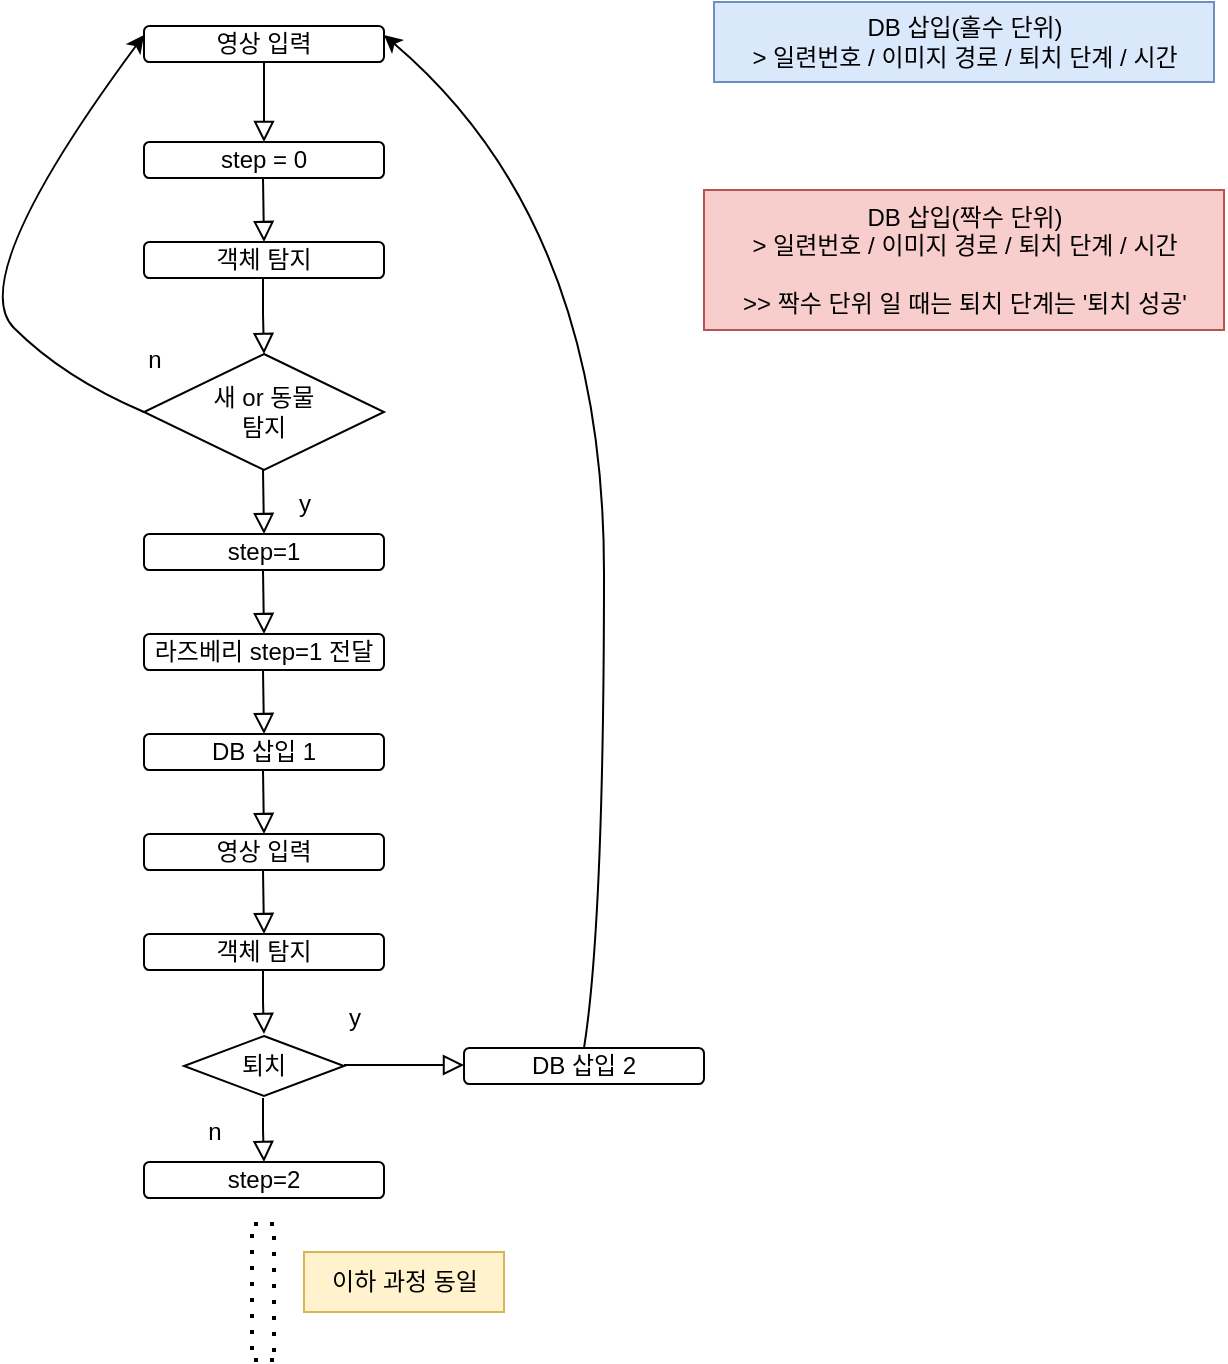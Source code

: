 <mxfile version="20.2.2" type="github">
  <diagram id="C5RBs43oDa-KdzZeNtuy" name="Page-1">
    <mxGraphModel dx="1422" dy="794" grid="1" gridSize="10" guides="1" tooltips="1" connect="1" arrows="1" fold="1" page="1" pageScale="1" pageWidth="827" pageHeight="1169" math="0" shadow="0">
      <root>
        <mxCell id="WIyWlLk6GJQsqaUBKTNV-0" />
        <mxCell id="WIyWlLk6GJQsqaUBKTNV-1" parent="WIyWlLk6GJQsqaUBKTNV-0" />
        <mxCell id="WIyWlLk6GJQsqaUBKTNV-2" value="" style="rounded=0;html=1;jettySize=auto;orthogonalLoop=1;fontSize=11;endArrow=block;endFill=0;endSize=8;strokeWidth=1;shadow=0;labelBackgroundColor=none;edgeStyle=orthogonalEdgeStyle;" parent="WIyWlLk6GJQsqaUBKTNV-1" source="WIyWlLk6GJQsqaUBKTNV-3" edge="1">
          <mxGeometry relative="1" as="geometry">
            <mxPoint x="220" y="100" as="targetPoint" />
          </mxGeometry>
        </mxCell>
        <mxCell id="WIyWlLk6GJQsqaUBKTNV-3" value="영상 입력" style="rounded=1;whiteSpace=wrap;html=1;fontSize=12;glass=0;strokeWidth=1;shadow=0;" parent="WIyWlLk6GJQsqaUBKTNV-1" vertex="1">
          <mxGeometry x="160" y="42" width="120" height="18" as="geometry" />
        </mxCell>
        <mxCell id="WIyWlLk6GJQsqaUBKTNV-7" value="step = 0" style="rounded=1;whiteSpace=wrap;html=1;fontSize=12;glass=0;strokeWidth=1;shadow=0;" parent="WIyWlLk6GJQsqaUBKTNV-1" vertex="1">
          <mxGeometry x="160" y="100" width="120" height="18" as="geometry" />
        </mxCell>
        <mxCell id="y3ozLtBguuKfw4f1QjwZ-0" value="객체 탐지" style="rounded=1;whiteSpace=wrap;html=1;" parent="WIyWlLk6GJQsqaUBKTNV-1" vertex="1">
          <mxGeometry x="160" y="150" width="120" height="18" as="geometry" />
        </mxCell>
        <mxCell id="y3ozLtBguuKfw4f1QjwZ-1" value="" style="rounded=0;html=1;jettySize=auto;orthogonalLoop=1;fontSize=11;endArrow=block;endFill=0;endSize=8;strokeWidth=1;shadow=0;labelBackgroundColor=none;edgeStyle=orthogonalEdgeStyle;" parent="WIyWlLk6GJQsqaUBKTNV-1" edge="1">
          <mxGeometry relative="1" as="geometry">
            <mxPoint x="219.5" y="118" as="sourcePoint" />
            <mxPoint x="220" y="150" as="targetPoint" />
          </mxGeometry>
        </mxCell>
        <mxCell id="y3ozLtBguuKfw4f1QjwZ-2" value="새 or 동물 &lt;br&gt;탐지" style="rhombus;whiteSpace=wrap;html=1;" parent="WIyWlLk6GJQsqaUBKTNV-1" vertex="1">
          <mxGeometry x="160" y="206" width="120" height="58" as="geometry" />
        </mxCell>
        <mxCell id="y3ozLtBguuKfw4f1QjwZ-6" value="" style="rounded=0;html=1;jettySize=auto;orthogonalLoop=1;fontSize=11;endArrow=block;endFill=0;endSize=8;strokeWidth=1;shadow=0;labelBackgroundColor=none;edgeStyle=orthogonalEdgeStyle;" parent="WIyWlLk6GJQsqaUBKTNV-1" edge="1">
          <mxGeometry relative="1" as="geometry">
            <mxPoint x="219.5" y="168" as="sourcePoint" />
            <mxPoint x="220" y="206" as="targetPoint" />
            <Array as="points">
              <mxPoint x="220" y="186" />
              <mxPoint x="220" y="186" />
            </Array>
          </mxGeometry>
        </mxCell>
        <mxCell id="y3ozLtBguuKfw4f1QjwZ-8" value="step=1" style="rounded=1;whiteSpace=wrap;html=1;" parent="WIyWlLk6GJQsqaUBKTNV-1" vertex="1">
          <mxGeometry x="160" y="296" width="120" height="18" as="geometry" />
        </mxCell>
        <mxCell id="y3ozLtBguuKfw4f1QjwZ-9" value="" style="rounded=0;html=1;jettySize=auto;orthogonalLoop=1;fontSize=11;endArrow=block;endFill=0;endSize=8;strokeWidth=1;shadow=0;labelBackgroundColor=none;edgeStyle=orthogonalEdgeStyle;" parent="WIyWlLk6GJQsqaUBKTNV-1" edge="1">
          <mxGeometry relative="1" as="geometry">
            <mxPoint x="219.5" y="264" as="sourcePoint" />
            <mxPoint x="220" y="296" as="targetPoint" />
          </mxGeometry>
        </mxCell>
        <mxCell id="y3ozLtBguuKfw4f1QjwZ-10" value="y" style="text;html=1;resizable=0;autosize=1;align=center;verticalAlign=middle;points=[];fillColor=none;strokeColor=none;rounded=0;" parent="WIyWlLk6GJQsqaUBKTNV-1" vertex="1">
          <mxGeometry x="225" y="266" width="30" height="30" as="geometry" />
        </mxCell>
        <mxCell id="y3ozLtBguuKfw4f1QjwZ-13" value="라즈베리 step=1 전달" style="rounded=1;whiteSpace=wrap;html=1;" parent="WIyWlLk6GJQsqaUBKTNV-1" vertex="1">
          <mxGeometry x="160" y="346" width="120" height="18" as="geometry" />
        </mxCell>
        <mxCell id="y3ozLtBguuKfw4f1QjwZ-15" value="" style="rounded=0;html=1;jettySize=auto;orthogonalLoop=1;fontSize=11;endArrow=block;endFill=0;endSize=8;strokeWidth=1;shadow=0;labelBackgroundColor=none;edgeStyle=orthogonalEdgeStyle;" parent="WIyWlLk6GJQsqaUBKTNV-1" edge="1">
          <mxGeometry relative="1" as="geometry">
            <mxPoint x="219.5" y="314" as="sourcePoint" />
            <mxPoint x="220" y="346" as="targetPoint" />
          </mxGeometry>
        </mxCell>
        <mxCell id="y3ozLtBguuKfw4f1QjwZ-16" value="DB 삽입 1" style="rounded=1;whiteSpace=wrap;html=1;" parent="WIyWlLk6GJQsqaUBKTNV-1" vertex="1">
          <mxGeometry x="160" y="396" width="120" height="18" as="geometry" />
        </mxCell>
        <mxCell id="y3ozLtBguuKfw4f1QjwZ-17" value="" style="rounded=0;html=1;jettySize=auto;orthogonalLoop=1;fontSize=11;endArrow=block;endFill=0;endSize=8;strokeWidth=1;shadow=0;labelBackgroundColor=none;edgeStyle=orthogonalEdgeStyle;" parent="WIyWlLk6GJQsqaUBKTNV-1" edge="1">
          <mxGeometry relative="1" as="geometry">
            <mxPoint x="219.5" y="364" as="sourcePoint" />
            <mxPoint x="220" y="396" as="targetPoint" />
          </mxGeometry>
        </mxCell>
        <mxCell id="y3ozLtBguuKfw4f1QjwZ-20" value="영상 입력" style="rounded=1;whiteSpace=wrap;html=1;" parent="WIyWlLk6GJQsqaUBKTNV-1" vertex="1">
          <mxGeometry x="160" y="446" width="120" height="18" as="geometry" />
        </mxCell>
        <mxCell id="y3ozLtBguuKfw4f1QjwZ-21" value="" style="rounded=0;html=1;jettySize=auto;orthogonalLoop=1;fontSize=11;endArrow=block;endFill=0;endSize=8;strokeWidth=1;shadow=0;labelBackgroundColor=none;edgeStyle=orthogonalEdgeStyle;" parent="WIyWlLk6GJQsqaUBKTNV-1" edge="1">
          <mxGeometry relative="1" as="geometry">
            <mxPoint x="219.5" y="414" as="sourcePoint" />
            <mxPoint x="220" y="446" as="targetPoint" />
          </mxGeometry>
        </mxCell>
        <mxCell id="y3ozLtBguuKfw4f1QjwZ-22" value="객체 탐지" style="rounded=1;whiteSpace=wrap;html=1;" parent="WIyWlLk6GJQsqaUBKTNV-1" vertex="1">
          <mxGeometry x="160" y="496" width="120" height="18" as="geometry" />
        </mxCell>
        <mxCell id="y3ozLtBguuKfw4f1QjwZ-23" value="" style="rounded=0;html=1;jettySize=auto;orthogonalLoop=1;fontSize=11;endArrow=block;endFill=0;endSize=8;strokeWidth=1;shadow=0;labelBackgroundColor=none;edgeStyle=orthogonalEdgeStyle;" parent="WIyWlLk6GJQsqaUBKTNV-1" edge="1">
          <mxGeometry relative="1" as="geometry">
            <mxPoint x="219.5" y="464" as="sourcePoint" />
            <mxPoint x="220" y="496" as="targetPoint" />
          </mxGeometry>
        </mxCell>
        <mxCell id="y3ozLtBguuKfw4f1QjwZ-24" value="퇴치" style="rhombus;whiteSpace=wrap;html=1;" parent="WIyWlLk6GJQsqaUBKTNV-1" vertex="1">
          <mxGeometry x="180" y="547" width="80" height="30" as="geometry" />
        </mxCell>
        <mxCell id="y3ozLtBguuKfw4f1QjwZ-25" value="" style="rounded=0;html=1;jettySize=auto;orthogonalLoop=1;fontSize=11;endArrow=block;endFill=0;endSize=8;strokeWidth=1;shadow=0;labelBackgroundColor=none;edgeStyle=orthogonalEdgeStyle;" parent="WIyWlLk6GJQsqaUBKTNV-1" edge="1">
          <mxGeometry relative="1" as="geometry">
            <mxPoint x="219.5" y="514" as="sourcePoint" />
            <mxPoint x="220" y="546" as="targetPoint" />
            <Array as="points">
              <mxPoint x="220" y="530" />
              <mxPoint x="220" y="530" />
            </Array>
          </mxGeometry>
        </mxCell>
        <mxCell id="y3ozLtBguuKfw4f1QjwZ-27" value="" style="rounded=0;html=1;jettySize=auto;orthogonalLoop=1;fontSize=11;endArrow=block;endFill=0;endSize=8;strokeWidth=1;shadow=0;labelBackgroundColor=none;edgeStyle=orthogonalEdgeStyle;" parent="WIyWlLk6GJQsqaUBKTNV-1" edge="1">
          <mxGeometry relative="1" as="geometry">
            <mxPoint x="219.5" y="578" as="sourcePoint" />
            <mxPoint x="220" y="610" as="targetPoint" />
            <Array as="points">
              <mxPoint x="220" y="594" />
              <mxPoint x="220" y="594" />
            </Array>
          </mxGeometry>
        </mxCell>
        <mxCell id="y3ozLtBguuKfw4f1QjwZ-28" value="step=2" style="rounded=1;whiteSpace=wrap;html=1;" parent="WIyWlLk6GJQsqaUBKTNV-1" vertex="1">
          <mxGeometry x="160" y="610" width="120" height="18" as="geometry" />
        </mxCell>
        <mxCell id="y3ozLtBguuKfw4f1QjwZ-30" value="" style="endArrow=none;dashed=1;html=1;dashPattern=1 3;strokeWidth=2;rounded=0;shape=flexArrow;" parent="WIyWlLk6GJQsqaUBKTNV-1" edge="1">
          <mxGeometry width="50" height="50" relative="1" as="geometry">
            <mxPoint x="219.5" y="710" as="sourcePoint" />
            <mxPoint x="219.5" y="640" as="targetPoint" />
          </mxGeometry>
        </mxCell>
        <mxCell id="y3ozLtBguuKfw4f1QjwZ-31" value="DB 삽입 2" style="rounded=1;whiteSpace=wrap;html=1;" parent="WIyWlLk6GJQsqaUBKTNV-1" vertex="1">
          <mxGeometry x="320" y="553" width="120" height="18" as="geometry" />
        </mxCell>
        <mxCell id="y3ozLtBguuKfw4f1QjwZ-32" value="" style="rounded=0;html=1;jettySize=auto;orthogonalLoop=1;fontSize=11;endArrow=block;endFill=0;endSize=8;strokeWidth=1;shadow=0;labelBackgroundColor=none;edgeStyle=orthogonalEdgeStyle;" parent="WIyWlLk6GJQsqaUBKTNV-1" edge="1">
          <mxGeometry relative="1" as="geometry">
            <mxPoint x="260" y="561.5" as="sourcePoint" />
            <mxPoint x="320" y="561.5" as="targetPoint" />
            <Array as="points">
              <mxPoint x="260" y="561.5" />
              <mxPoint x="260" y="561.5" />
            </Array>
          </mxGeometry>
        </mxCell>
        <mxCell id="NQCeo1B5zTsyOqbLrF5j-0" value="DB 삽입(홀수 단위)&lt;br&gt;&amp;gt; 일련번호 / 이미지 경로 / 퇴치 단계 / 시간" style="text;html=1;resizable=0;autosize=1;align=center;verticalAlign=middle;points=[];fillColor=#dae8fc;strokeColor=#6c8ebf;rounded=0;" vertex="1" parent="WIyWlLk6GJQsqaUBKTNV-1">
          <mxGeometry x="445" y="30" width="250" height="40" as="geometry" />
        </mxCell>
        <mxCell id="NQCeo1B5zTsyOqbLrF5j-1" value="DB 삽입(짝수 단위)&lt;br&gt;&amp;gt; 일련번호 / 이미지 경로 / 퇴치 단계 / 시간&lt;br&gt;&lt;br&gt;&amp;gt;&amp;gt; 짝수 단위 일 때는 퇴치 단계는 &#39;퇴치 성공&#39;" style="text;html=1;resizable=0;autosize=1;align=center;verticalAlign=middle;points=[];fillColor=#f8cecc;strokeColor=#b85450;rounded=0;" vertex="1" parent="WIyWlLk6GJQsqaUBKTNV-1">
          <mxGeometry x="440" y="124" width="260" height="70" as="geometry" />
        </mxCell>
        <mxCell id="NQCeo1B5zTsyOqbLrF5j-6" value="" style="curved=1;endArrow=classic;html=1;rounded=0;exitX=0;exitY=0.5;exitDx=0;exitDy=0;entryX=0;entryY=0.25;entryDx=0;entryDy=0;" edge="1" parent="WIyWlLk6GJQsqaUBKTNV-1" source="y3ozLtBguuKfw4f1QjwZ-2" target="WIyWlLk6GJQsqaUBKTNV-3">
          <mxGeometry width="50" height="50" relative="1" as="geometry">
            <mxPoint x="70" y="218" as="sourcePoint" />
            <mxPoint x="120" y="168" as="targetPoint" />
            <Array as="points">
              <mxPoint x="120" y="218" />
              <mxPoint x="70" y="168" />
            </Array>
          </mxGeometry>
        </mxCell>
        <mxCell id="NQCeo1B5zTsyOqbLrF5j-7" value="" style="curved=1;endArrow=classic;html=1;rounded=0;exitX=0.5;exitY=0;exitDx=0;exitDy=0;entryX=1;entryY=0.25;entryDx=0;entryDy=0;" edge="1" parent="WIyWlLk6GJQsqaUBKTNV-1" source="y3ozLtBguuKfw4f1QjwZ-31" target="WIyWlLk6GJQsqaUBKTNV-3">
          <mxGeometry width="50" height="50" relative="1" as="geometry">
            <mxPoint x="400" y="508.5" as="sourcePoint" />
            <mxPoint x="400" y="320" as="targetPoint" />
            <Array as="points">
              <mxPoint x="390" y="490" />
              <mxPoint x="390" y="140" />
            </Array>
          </mxGeometry>
        </mxCell>
        <mxCell id="NQCeo1B5zTsyOqbLrF5j-8" value="n" style="text;html=1;resizable=0;autosize=1;align=center;verticalAlign=middle;points=[];fillColor=none;strokeColor=none;rounded=0;" vertex="1" parent="WIyWlLk6GJQsqaUBKTNV-1">
          <mxGeometry x="150" y="194" width="30" height="30" as="geometry" />
        </mxCell>
        <mxCell id="NQCeo1B5zTsyOqbLrF5j-9" value="n" style="text;html=1;resizable=0;autosize=1;align=center;verticalAlign=middle;points=[];fillColor=none;strokeColor=none;rounded=0;" vertex="1" parent="WIyWlLk6GJQsqaUBKTNV-1">
          <mxGeometry x="180" y="580" width="30" height="30" as="geometry" />
        </mxCell>
        <mxCell id="NQCeo1B5zTsyOqbLrF5j-10" value="y" style="text;html=1;resizable=0;autosize=1;align=center;verticalAlign=middle;points=[];fillColor=none;strokeColor=none;rounded=0;" vertex="1" parent="WIyWlLk6GJQsqaUBKTNV-1">
          <mxGeometry x="250" y="523" width="30" height="30" as="geometry" />
        </mxCell>
        <mxCell id="NQCeo1B5zTsyOqbLrF5j-11" value="이하 과정 동일" style="text;html=1;resizable=0;autosize=1;align=center;verticalAlign=middle;points=[];fillColor=#fff2cc;strokeColor=#d6b656;rounded=0;" vertex="1" parent="WIyWlLk6GJQsqaUBKTNV-1">
          <mxGeometry x="240" y="655" width="100" height="30" as="geometry" />
        </mxCell>
      </root>
    </mxGraphModel>
  </diagram>
</mxfile>
